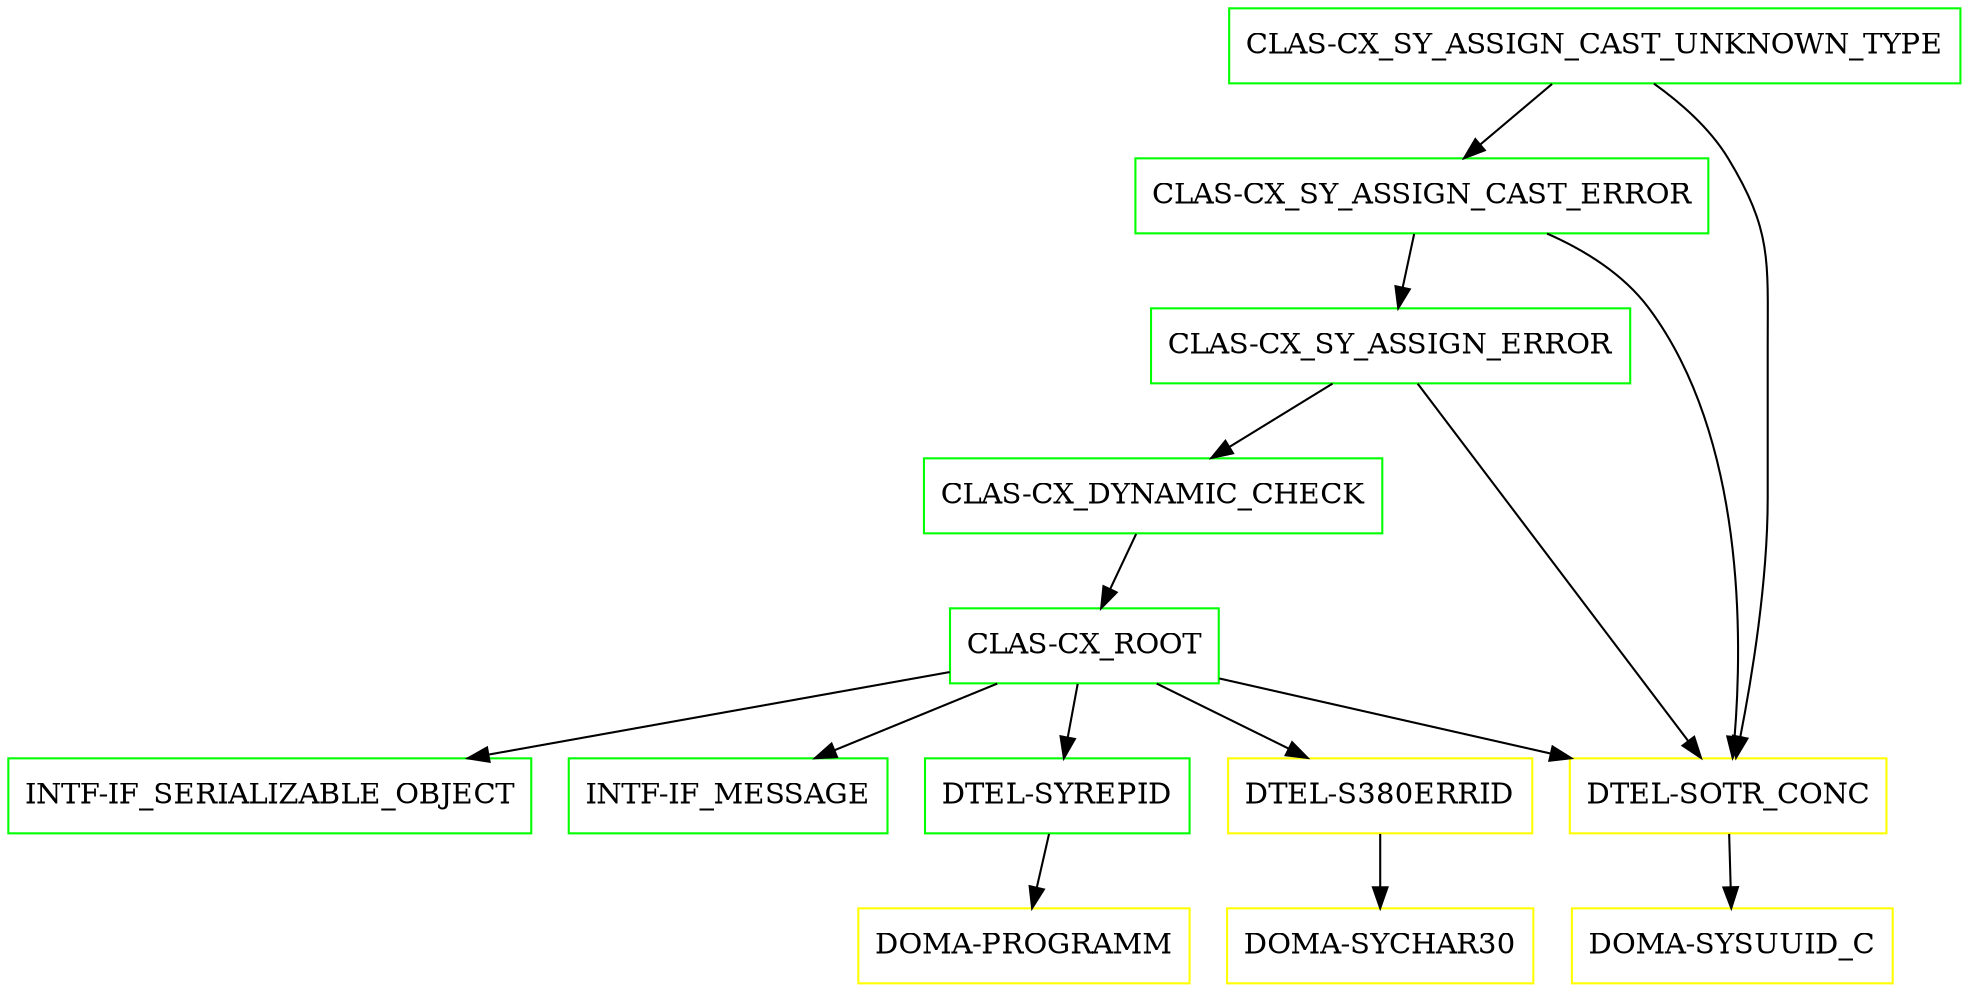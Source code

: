 digraph G {
  "CLAS-CX_SY_ASSIGN_CAST_UNKNOWN_TYPE" [shape=box,color=green];
  "CLAS-CX_SY_ASSIGN_CAST_ERROR" [shape=box,color=green,URL="./CLAS_CX_SY_ASSIGN_CAST_ERROR.html"];
  "CLAS-CX_SY_ASSIGN_ERROR" [shape=box,color=green,URL="./CLAS_CX_SY_ASSIGN_ERROR.html"];
  "CLAS-CX_DYNAMIC_CHECK" [shape=box,color=green,URL="./CLAS_CX_DYNAMIC_CHECK.html"];
  "CLAS-CX_ROOT" [shape=box,color=green,URL="./CLAS_CX_ROOT.html"];
  "INTF-IF_SERIALIZABLE_OBJECT" [shape=box,color=green,URL="./INTF_IF_SERIALIZABLE_OBJECT.html"];
  "INTF-IF_MESSAGE" [shape=box,color=green,URL="./INTF_IF_MESSAGE.html"];
  "DTEL-SYREPID" [shape=box,color=green,URL="./DTEL_SYREPID.html"];
  "DOMA-PROGRAMM" [shape=box,color=yellow,URL="./DOMA_PROGRAMM.html"];
  "DTEL-S380ERRID" [shape=box,color=yellow,URL="./DTEL_S380ERRID.html"];
  "DOMA-SYCHAR30" [shape=box,color=yellow,URL="./DOMA_SYCHAR30.html"];
  "DTEL-SOTR_CONC" [shape=box,color=yellow,URL="./DTEL_SOTR_CONC.html"];
  "DOMA-SYSUUID_C" [shape=box,color=yellow,URL="./DOMA_SYSUUID_C.html"];
  "CLAS-CX_SY_ASSIGN_CAST_UNKNOWN_TYPE" -> "DTEL-SOTR_CONC";
  "CLAS-CX_SY_ASSIGN_CAST_UNKNOWN_TYPE" -> "CLAS-CX_SY_ASSIGN_CAST_ERROR";
  "CLAS-CX_SY_ASSIGN_CAST_ERROR" -> "DTEL-SOTR_CONC";
  "CLAS-CX_SY_ASSIGN_CAST_ERROR" -> "CLAS-CX_SY_ASSIGN_ERROR";
  "CLAS-CX_SY_ASSIGN_ERROR" -> "DTEL-SOTR_CONC";
  "CLAS-CX_SY_ASSIGN_ERROR" -> "CLAS-CX_DYNAMIC_CHECK";
  "CLAS-CX_DYNAMIC_CHECK" -> "CLAS-CX_ROOT";
  "CLAS-CX_ROOT" -> "DTEL-SOTR_CONC";
  "CLAS-CX_ROOT" -> "DTEL-S380ERRID";
  "CLAS-CX_ROOT" -> "DTEL-SYREPID";
  "CLAS-CX_ROOT" -> "INTF-IF_MESSAGE";
  "CLAS-CX_ROOT" -> "INTF-IF_SERIALIZABLE_OBJECT";
  "DTEL-SYREPID" -> "DOMA-PROGRAMM";
  "DTEL-S380ERRID" -> "DOMA-SYCHAR30";
  "DTEL-SOTR_CONC" -> "DOMA-SYSUUID_C";
}
